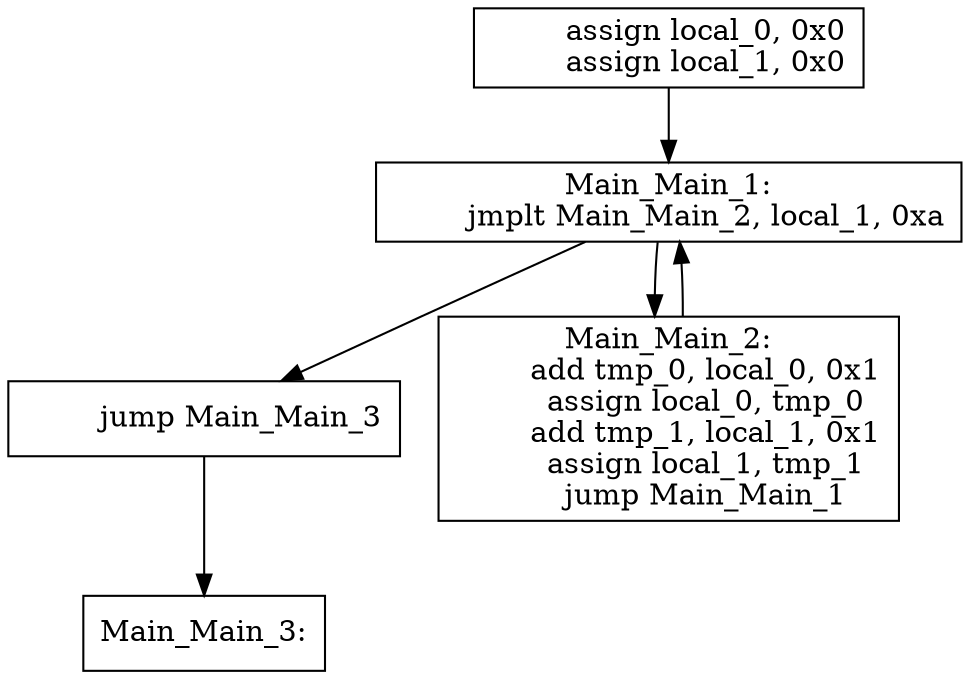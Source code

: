digraph pgn {
rankdir=TD;
node [shape = rectangle];
B0 [label = "	assign local_0, 0x0
	assign local_1, 0x0
"]
B1 [label = "Main_Main_1:
	jmplt Main_Main_2, local_1, 0xa
"]
B2 [label = "	jump Main_Main_3
"]
B3 [label = "Main_Main_2:
	add tmp_0, local_0, 0x1
	assign local_0, tmp_0
	add tmp_1, local_1, 0x1
	assign local_1, tmp_1
	jump Main_Main_1
"]
B4 [label = "Main_Main_3:
"]
B0 -> B1
B1 -> B2
B1 -> B3
B2 -> B4
B3 -> B1
}
